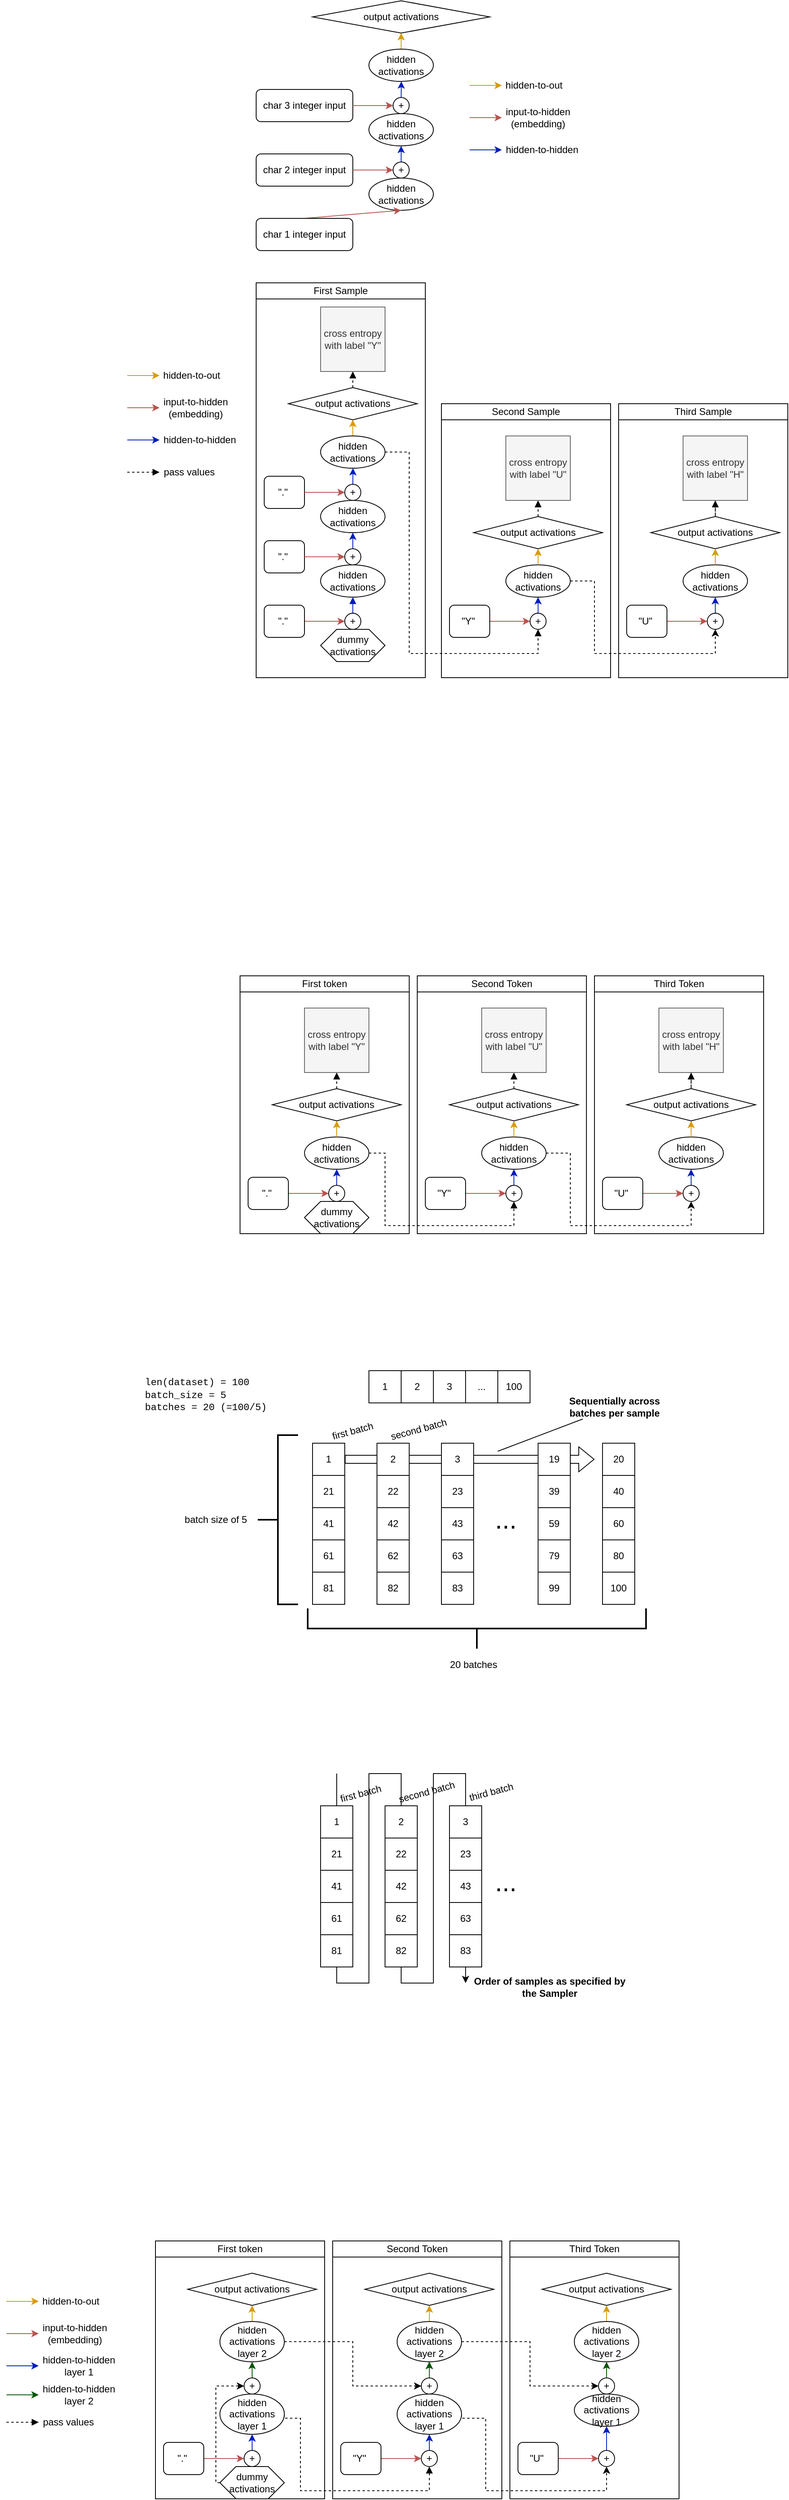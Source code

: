 <mxfile version="22.0.4" type="device">
  <diagram name="Page-1" id="3hGJmoj-orTdDMjbY5x5">
    <mxGraphModel dx="2118" dy="765" grid="1" gridSize="10" guides="1" tooltips="1" connect="1" arrows="1" fold="1" page="1" pageScale="1" pageWidth="827" pageHeight="1169" math="0" shadow="0">
      <root>
        <mxCell id="0" />
        <mxCell id="1" parent="0" />
        <mxCell id="2jY6_2lJNfAR5JcigIlx-111" value="" style="rounded=0;whiteSpace=wrap;html=1;fillColor=none;" parent="1" vertex="1">
          <mxGeometry x="390" y="640" width="210" height="340" as="geometry" />
        </mxCell>
        <mxCell id="2jY6_2lJNfAR5JcigIlx-311" value="" style="endArrow=classic;html=1;rounded=0;" parent="1" edge="1">
          <mxGeometry width="50" height="50" relative="1" as="geometry">
            <mxPoint x="260" y="2340" as="sourcePoint" />
            <mxPoint x="420" y="2600" as="targetPoint" />
            <Array as="points">
              <mxPoint x="260" y="2600" />
              <mxPoint x="300" y="2600" />
              <mxPoint x="300" y="2340" />
              <mxPoint x="340" y="2340" />
              <mxPoint x="340" y="2600" />
              <mxPoint x="380" y="2600" />
              <mxPoint x="380" y="2340" />
              <mxPoint x="420" y="2340" />
            </Array>
          </mxGeometry>
        </mxCell>
        <mxCell id="2jY6_2lJNfAR5JcigIlx-250" value="" style="shape=flexArrow;endArrow=classic;html=1;rounded=0;" parent="1" source="2jY6_2lJNfAR5JcigIlx-205" edge="1">
          <mxGeometry width="50" height="50" relative="1" as="geometry">
            <mxPoint x="390" y="2060" as="sourcePoint" />
            <mxPoint x="580" y="1950" as="targetPoint" />
          </mxGeometry>
        </mxCell>
        <mxCell id="2jY6_2lJNfAR5JcigIlx-109" value="" style="rounded=0;whiteSpace=wrap;html=1;fillColor=none;" parent="1" vertex="1">
          <mxGeometry x="160" y="490" width="210" height="490" as="geometry" />
        </mxCell>
        <mxCell id="2jY6_2lJNfAR5JcigIlx-124" value="" style="rounded=0;whiteSpace=wrap;html=1;fillColor=none;" parent="1" vertex="1">
          <mxGeometry x="580" y="1350" width="210" height="320" as="geometry" />
        </mxCell>
        <mxCell id="2jY6_2lJNfAR5JcigIlx-168" value="" style="rounded=0;whiteSpace=wrap;html=1;fillColor=none;" parent="1" vertex="1">
          <mxGeometry x="360" y="1350" width="210" height="320" as="geometry" />
        </mxCell>
        <mxCell id="2jY6_2lJNfAR5JcigIlx-178" value="" style="rounded=0;whiteSpace=wrap;html=1;fillColor=none;" parent="1" vertex="1">
          <mxGeometry x="140" y="1350" width="210" height="320" as="geometry" />
        </mxCell>
        <mxCell id="2jY6_2lJNfAR5JcigIlx-113" value="" style="rounded=0;whiteSpace=wrap;html=1;fillColor=none;" parent="1" vertex="1">
          <mxGeometry x="610" y="640" width="210" height="340" as="geometry" />
        </mxCell>
        <mxCell id="2jY6_2lJNfAR5JcigIlx-17" style="edgeStyle=orthogonalEdgeStyle;rounded=0;orthogonalLoop=1;jettySize=auto;html=1;exitX=0.5;exitY=0;exitDx=0;exitDy=0;entryX=0.5;entryY=1;entryDx=0;entryDy=0;fillColor=#0050ef;strokeColor=#001DBC;" parent="1" source="sa7XXo4Z0BAsTt5Hyaze-91" target="2jY6_2lJNfAR5JcigIlx-11" edge="1">
          <mxGeometry relative="1" as="geometry" />
        </mxCell>
        <mxCell id="2jY6_2lJNfAR5JcigIlx-2" value="hidden&lt;br style=&quot;border-color: var(--border-color);&quot;&gt;activations" style="ellipse;whiteSpace=wrap;html=1;" parent="1" vertex="1">
          <mxGeometry x="300" y="360" width="80" height="40" as="geometry" />
        </mxCell>
        <mxCell id="2jY6_2lJNfAR5JcigIlx-10" style="rounded=0;orthogonalLoop=1;jettySize=auto;html=1;exitX=0.5;exitY=0;exitDx=0;exitDy=0;entryX=0.5;entryY=1;entryDx=0;entryDy=0;fillColor=#f8cecc;strokeColor=#b85450;" parent="1" source="2jY6_2lJNfAR5JcigIlx-7" target="2jY6_2lJNfAR5JcigIlx-2" edge="1">
          <mxGeometry relative="1" as="geometry" />
        </mxCell>
        <mxCell id="2jY6_2lJNfAR5JcigIlx-7" value="char 1 integer input" style="rounded=1;whiteSpace=wrap;html=1;" parent="1" vertex="1">
          <mxGeometry x="160" y="410" width="120" height="40" as="geometry" />
        </mxCell>
        <mxCell id="2jY6_2lJNfAR5JcigIlx-8" value="char 2 integer input" style="rounded=1;whiteSpace=wrap;html=1;" parent="1" vertex="1">
          <mxGeometry x="160" y="330" width="120" height="40" as="geometry" />
        </mxCell>
        <mxCell id="2jY6_2lJNfAR5JcigIlx-9" value="char 3 integer input" style="rounded=1;whiteSpace=wrap;html=1;" parent="1" vertex="1">
          <mxGeometry x="160" y="250" width="120" height="40" as="geometry" />
        </mxCell>
        <mxCell id="2jY6_2lJNfAR5JcigIlx-18" style="edgeStyle=orthogonalEdgeStyle;rounded=0;orthogonalLoop=1;jettySize=auto;html=1;exitX=0.5;exitY=0;exitDx=0;exitDy=0;fillColor=#0050ef;strokeColor=#001DBC;" parent="1" source="2jY6_2lJNfAR5JcigIlx-11" edge="1">
          <mxGeometry relative="1" as="geometry">
            <mxPoint x="340.207" y="240" as="targetPoint" />
          </mxGeometry>
        </mxCell>
        <mxCell id="2jY6_2lJNfAR5JcigIlx-11" value="hidden&lt;br style=&quot;border-color: var(--border-color);&quot;&gt;activations" style="ellipse;whiteSpace=wrap;html=1;" parent="1" vertex="1">
          <mxGeometry x="300" y="280" width="80" height="40" as="geometry" />
        </mxCell>
        <mxCell id="2jY6_2lJNfAR5JcigIlx-19" style="edgeStyle=orthogonalEdgeStyle;rounded=0;orthogonalLoop=1;jettySize=auto;html=1;exitX=0.5;exitY=0;exitDx=0;exitDy=0;entryX=0.5;entryY=1;entryDx=0;entryDy=0;fillColor=#ffe6cc;strokeColor=#d79b00;" parent="1" source="2jY6_2lJNfAR5JcigIlx-13" target="2jY6_2lJNfAR5JcigIlx-15" edge="1">
          <mxGeometry relative="1" as="geometry" />
        </mxCell>
        <mxCell id="2jY6_2lJNfAR5JcigIlx-13" value="hidden&lt;br&gt;activations" style="ellipse;whiteSpace=wrap;html=1;" parent="1" vertex="1">
          <mxGeometry x="300" y="200" width="80" height="40" as="geometry" />
        </mxCell>
        <mxCell id="2jY6_2lJNfAR5JcigIlx-15" value="output activations" style="rhombus;whiteSpace=wrap;html=1;" parent="1" vertex="1">
          <mxGeometry x="230" y="140" width="220" height="40" as="geometry" />
        </mxCell>
        <mxCell id="2jY6_2lJNfAR5JcigIlx-20" value="" style="endArrow=classic;html=1;rounded=0;fillColor=#ffe6cc;strokeColor=#d79b00;" parent="1" edge="1">
          <mxGeometry width="50" height="50" relative="1" as="geometry">
            <mxPoint y="605" as="sourcePoint" />
            <mxPoint x="40" y="605" as="targetPoint" />
          </mxGeometry>
        </mxCell>
        <mxCell id="2jY6_2lJNfAR5JcigIlx-21" value="hidden-to-out" style="text;html=1;strokeColor=none;fillColor=none;align=center;verticalAlign=middle;whiteSpace=wrap;rounded=0;" parent="1" vertex="1">
          <mxGeometry x="40" y="590" width="80" height="30" as="geometry" />
        </mxCell>
        <mxCell id="2jY6_2lJNfAR5JcigIlx-22" value="input-to-hidden (embedding)" style="text;html=1;strokeColor=none;fillColor=none;align=center;verticalAlign=middle;whiteSpace=wrap;rounded=0;" parent="1" vertex="1">
          <mxGeometry x="40" y="630" width="90" height="30" as="geometry" />
        </mxCell>
        <mxCell id="2jY6_2lJNfAR5JcigIlx-23" value="" style="endArrow=classic;html=1;rounded=0;fillColor=#f8cecc;strokeColor=#b85450;" parent="1" edge="1">
          <mxGeometry width="50" height="50" relative="1" as="geometry">
            <mxPoint y="645" as="sourcePoint" />
            <mxPoint x="40" y="645" as="targetPoint" />
          </mxGeometry>
        </mxCell>
        <mxCell id="2jY6_2lJNfAR5JcigIlx-24" value="hidden-to-hidden" style="text;html=1;strokeColor=none;fillColor=none;align=center;verticalAlign=middle;whiteSpace=wrap;rounded=0;" parent="1" vertex="1">
          <mxGeometry x="40" y="670" width="100" height="30" as="geometry" />
        </mxCell>
        <mxCell id="2jY6_2lJNfAR5JcigIlx-25" value="" style="endArrow=classic;html=1;rounded=0;fillColor=#0050ef;strokeColor=#001DBC;" parent="1" edge="1">
          <mxGeometry width="50" height="50" relative="1" as="geometry">
            <mxPoint y="685" as="sourcePoint" />
            <mxPoint x="40" y="685" as="targetPoint" />
          </mxGeometry>
        </mxCell>
        <mxCell id="2jY6_2lJNfAR5JcigIlx-12" style="rounded=0;orthogonalLoop=1;jettySize=auto;html=1;exitX=1;exitY=0.5;exitDx=0;exitDy=0;fillColor=#f8cecc;strokeColor=#b85450;entryX=0;entryY=0.5;entryDx=0;entryDy=0;" parent="1" source="2jY6_2lJNfAR5JcigIlx-8" target="sa7XXo4Z0BAsTt5Hyaze-91" edge="1">
          <mxGeometry relative="1" as="geometry">
            <mxPoint x="340" y="350" as="targetPoint" />
          </mxGeometry>
        </mxCell>
        <mxCell id="2jY6_2lJNfAR5JcigIlx-14" style="rounded=0;orthogonalLoop=1;jettySize=auto;html=1;exitX=1;exitY=0.5;exitDx=0;exitDy=0;fillColor=#f8cecc;strokeColor=#b85450;entryX=0;entryY=0.5;entryDx=0;entryDy=0;" parent="1" source="2jY6_2lJNfAR5JcigIlx-9" target="sa7XXo4Z0BAsTt5Hyaze-93" edge="1">
          <mxGeometry relative="1" as="geometry">
            <mxPoint x="340" y="270" as="targetPoint" />
          </mxGeometry>
        </mxCell>
        <mxCell id="2jY6_2lJNfAR5JcigIlx-44" style="edgeStyle=orthogonalEdgeStyle;rounded=0;orthogonalLoop=1;jettySize=auto;html=1;exitX=0.5;exitY=0;exitDx=0;exitDy=0;entryX=0.5;entryY=1;entryDx=0;entryDy=0;fillColor=#0050ef;strokeColor=#001DBC;" parent="1" source="2jY6_2lJNfAR5JcigIlx-45" target="2jY6_2lJNfAR5JcigIlx-51" edge="1">
          <mxGeometry relative="1" as="geometry" />
        </mxCell>
        <mxCell id="2jY6_2lJNfAR5JcigIlx-45" value="hidden&lt;br style=&quot;border-color: var(--border-color);&quot;&gt;activations" style="ellipse;whiteSpace=wrap;html=1;" parent="1" vertex="1">
          <mxGeometry x="240" y="840" width="80" height="40" as="geometry" />
        </mxCell>
        <mxCell id="2jY6_2lJNfAR5JcigIlx-46" style="rounded=0;orthogonalLoop=1;jettySize=auto;html=1;exitX=1;exitY=0.5;exitDx=0;exitDy=0;entryX=0;entryY=0.5;entryDx=0;entryDy=0;fillColor=#f8cecc;strokeColor=#b85450;" parent="1" source="2jY6_2lJNfAR5JcigIlx-47" target="sa7XXo4Z0BAsTt5Hyaze-101" edge="1">
          <mxGeometry relative="1" as="geometry" />
        </mxCell>
        <mxCell id="2jY6_2lJNfAR5JcigIlx-47" value="&quot;.&quot;&amp;nbsp;" style="rounded=1;whiteSpace=wrap;html=1;" parent="1" vertex="1">
          <mxGeometry x="170" y="890" width="50" height="40" as="geometry" />
        </mxCell>
        <mxCell id="2jY6_2lJNfAR5JcigIlx-48" value="&quot;.&quot;&amp;nbsp;" style="rounded=1;whiteSpace=wrap;html=1;" parent="1" vertex="1">
          <mxGeometry x="170" y="810" width="50" height="40" as="geometry" />
        </mxCell>
        <mxCell id="2jY6_2lJNfAR5JcigIlx-49" value="&quot;.&quot;&amp;nbsp;" style="rounded=1;whiteSpace=wrap;html=1;" parent="1" vertex="1">
          <mxGeometry x="170" y="730" width="50" height="40" as="geometry" />
        </mxCell>
        <mxCell id="2jY6_2lJNfAR5JcigIlx-50" style="edgeStyle=orthogonalEdgeStyle;rounded=0;orthogonalLoop=1;jettySize=auto;html=1;exitX=0.5;exitY=0;exitDx=0;exitDy=0;fillColor=#0050ef;strokeColor=#001DBC;" parent="1" source="sa7XXo4Z0BAsTt5Hyaze-98" edge="1">
          <mxGeometry relative="1" as="geometry">
            <mxPoint x="280.207" y="720" as="targetPoint" />
          </mxGeometry>
        </mxCell>
        <mxCell id="2jY6_2lJNfAR5JcigIlx-51" value="hidden&lt;br style=&quot;border-color: var(--border-color);&quot;&gt;activations" style="ellipse;whiteSpace=wrap;html=1;" parent="1" vertex="1">
          <mxGeometry x="240" y="760" width="80" height="40" as="geometry" />
        </mxCell>
        <mxCell id="2jY6_2lJNfAR5JcigIlx-52" style="edgeStyle=orthogonalEdgeStyle;rounded=0;orthogonalLoop=1;jettySize=auto;html=1;exitX=0.5;exitY=0;exitDx=0;exitDy=0;entryX=0.5;entryY=1;entryDx=0;entryDy=0;fillColor=#ffe6cc;strokeColor=#d79b00;" parent="1" source="2jY6_2lJNfAR5JcigIlx-53" target="2jY6_2lJNfAR5JcigIlx-54" edge="1">
          <mxGeometry relative="1" as="geometry" />
        </mxCell>
        <mxCell id="2jY6_2lJNfAR5JcigIlx-53" value="hidden&lt;br&gt;activations" style="ellipse;whiteSpace=wrap;html=1;" parent="1" vertex="1">
          <mxGeometry x="240" y="680" width="80" height="40" as="geometry" />
        </mxCell>
        <mxCell id="2jY6_2lJNfAR5JcigIlx-103" style="edgeStyle=orthogonalEdgeStyle;rounded=0;orthogonalLoop=1;jettySize=auto;html=1;exitX=0.5;exitY=0;exitDx=0;exitDy=0;entryX=0.5;entryY=1;entryDx=0;entryDy=0;dashed=1;endArrow=block;endFill=1;" parent="1" source="2jY6_2lJNfAR5JcigIlx-54" target="2jY6_2lJNfAR5JcigIlx-102" edge="1">
          <mxGeometry relative="1" as="geometry" />
        </mxCell>
        <mxCell id="2jY6_2lJNfAR5JcigIlx-54" value="output activations" style="rhombus;whiteSpace=wrap;html=1;" parent="1" vertex="1">
          <mxGeometry x="200" y="620" width="160" height="40" as="geometry" />
        </mxCell>
        <mxCell id="2jY6_2lJNfAR5JcigIlx-55" style="rounded=0;orthogonalLoop=1;jettySize=auto;html=1;exitX=1;exitY=0.5;exitDx=0;exitDy=0;entryX=0;entryY=0.5;entryDx=0;entryDy=0;fillColor=#f8cecc;strokeColor=#b85450;" parent="1" source="2jY6_2lJNfAR5JcigIlx-48" target="sa7XXo4Z0BAsTt5Hyaze-100" edge="1">
          <mxGeometry relative="1" as="geometry" />
        </mxCell>
        <mxCell id="2jY6_2lJNfAR5JcigIlx-56" style="rounded=0;orthogonalLoop=1;jettySize=auto;html=1;exitX=1;exitY=0.5;exitDx=0;exitDy=0;entryX=0;entryY=0.5;entryDx=0;entryDy=0;fillColor=#f8cecc;strokeColor=#b85450;" parent="1" source="2jY6_2lJNfAR5JcigIlx-49" target="sa7XXo4Z0BAsTt5Hyaze-98" edge="1">
          <mxGeometry relative="1" as="geometry" />
        </mxCell>
        <mxCell id="2jY6_2lJNfAR5JcigIlx-57" style="edgeStyle=orthogonalEdgeStyle;rounded=0;orthogonalLoop=1;jettySize=auto;html=1;exitX=0.5;exitY=0;exitDx=0;exitDy=0;endArrow=block;endFill=1;fillColor=#0050ef;strokeColor=#001DBC;" parent="1" source="sa7XXo4Z0BAsTt5Hyaze-101" edge="1">
          <mxGeometry relative="1" as="geometry">
            <mxPoint x="280" y="880" as="targetPoint" />
          </mxGeometry>
        </mxCell>
        <mxCell id="2jY6_2lJNfAR5JcigIlx-58" value="dummy activations" style="shape=hexagon;perimeter=hexagonPerimeter2;whiteSpace=wrap;html=1;fixedSize=1;" parent="1" vertex="1">
          <mxGeometry x="240" y="920" width="80" height="40" as="geometry" />
        </mxCell>
        <mxCell id="2jY6_2lJNfAR5JcigIlx-59" value="" style="endArrow=block;html=1;rounded=0;dashed=1;endFill=1;" parent="1" edge="1">
          <mxGeometry width="50" height="50" relative="1" as="geometry">
            <mxPoint y="725" as="sourcePoint" />
            <mxPoint x="40" y="725" as="targetPoint" />
          </mxGeometry>
        </mxCell>
        <mxCell id="2jY6_2lJNfAR5JcigIlx-61" value="pass values" style="text;html=1;strokeColor=none;fillColor=none;align=center;verticalAlign=middle;whiteSpace=wrap;rounded=0;" parent="1" vertex="1">
          <mxGeometry x="42" y="710" width="70" height="30" as="geometry" />
        </mxCell>
        <mxCell id="2jY6_2lJNfAR5JcigIlx-98" style="edgeStyle=orthogonalEdgeStyle;rounded=0;orthogonalLoop=1;jettySize=auto;html=1;exitX=1;exitY=0.5;exitDx=0;exitDy=0;entryX=0.5;entryY=1;entryDx=0;entryDy=0;dashed=1;" parent="1" source="2jY6_2lJNfAR5JcigIlx-79" target="sa7XXo4Z0BAsTt5Hyaze-106" edge="1">
          <mxGeometry relative="1" as="geometry">
            <Array as="points">
              <mxPoint x="580" y="860" />
              <mxPoint x="580" y="950" />
              <mxPoint x="730" y="950" />
            </Array>
          </mxGeometry>
        </mxCell>
        <mxCell id="2jY6_2lJNfAR5JcigIlx-79" value="hidden&lt;br style=&quot;border-color: var(--border-color);&quot;&gt;activations" style="ellipse;whiteSpace=wrap;html=1;" parent="1" vertex="1">
          <mxGeometry x="470" y="840" width="80" height="40" as="geometry" />
        </mxCell>
        <mxCell id="2jY6_2lJNfAR5JcigIlx-80" style="rounded=0;orthogonalLoop=1;jettySize=auto;html=1;exitX=1;exitY=0.5;exitDx=0;exitDy=0;entryX=0;entryY=0.5;entryDx=0;entryDy=0;fillColor=#f8cecc;strokeColor=#b85450;" parent="1" source="2jY6_2lJNfAR5JcigIlx-81" target="sa7XXo4Z0BAsTt5Hyaze-103" edge="1">
          <mxGeometry relative="1" as="geometry" />
        </mxCell>
        <mxCell id="2jY6_2lJNfAR5JcigIlx-81" value="&quot;Y&quot;&amp;nbsp;" style="rounded=1;whiteSpace=wrap;html=1;" parent="1" vertex="1">
          <mxGeometry x="400" y="890" width="50" height="40" as="geometry" />
        </mxCell>
        <mxCell id="2jY6_2lJNfAR5JcigIlx-86" style="edgeStyle=orthogonalEdgeStyle;rounded=0;orthogonalLoop=1;jettySize=auto;html=1;exitX=0.5;exitY=0;exitDx=0;exitDy=0;entryX=0.5;entryY=1;entryDx=0;entryDy=0;fillColor=#ffe6cc;strokeColor=#d79b00;" parent="1" target="2jY6_2lJNfAR5JcigIlx-88" edge="1">
          <mxGeometry relative="1" as="geometry">
            <mxPoint x="510" y="840" as="sourcePoint" />
          </mxGeometry>
        </mxCell>
        <mxCell id="2jY6_2lJNfAR5JcigIlx-107" style="edgeStyle=orthogonalEdgeStyle;rounded=0;orthogonalLoop=1;jettySize=auto;html=1;exitX=0.5;exitY=0;exitDx=0;exitDy=0;entryX=0.5;entryY=1;entryDx=0;entryDy=0;dashed=1;endArrow=block;endFill=1;" parent="1" source="2jY6_2lJNfAR5JcigIlx-88" target="2jY6_2lJNfAR5JcigIlx-105" edge="1">
          <mxGeometry relative="1" as="geometry" />
        </mxCell>
        <mxCell id="2jY6_2lJNfAR5JcigIlx-88" value="output activations" style="rhombus;whiteSpace=wrap;html=1;" parent="1" vertex="1">
          <mxGeometry x="430" y="780" width="160" height="40" as="geometry" />
        </mxCell>
        <mxCell id="2jY6_2lJNfAR5JcigIlx-91" style="edgeStyle=orthogonalEdgeStyle;rounded=0;orthogonalLoop=1;jettySize=auto;html=1;exitX=1;exitY=0.5;exitDx=0;exitDy=0;dashed=1;endArrow=block;endFill=1;entryX=0.5;entryY=1;entryDx=0;entryDy=0;" parent="1" edge="1" target="sa7XXo4Z0BAsTt5Hyaze-103">
          <mxGeometry relative="1" as="geometry">
            <mxPoint x="510" y="880" as="targetPoint" />
            <mxPoint x="320" y="700" as="sourcePoint" />
            <Array as="points">
              <mxPoint x="350" y="700" />
              <mxPoint x="350" y="950" />
              <mxPoint x="510" y="950" />
            </Array>
          </mxGeometry>
        </mxCell>
        <mxCell id="2jY6_2lJNfAR5JcigIlx-93" value="hidden&lt;br style=&quot;border-color: var(--border-color);&quot;&gt;activations" style="ellipse;whiteSpace=wrap;html=1;" parent="1" vertex="1">
          <mxGeometry x="690" y="840" width="80" height="40" as="geometry" />
        </mxCell>
        <mxCell id="2jY6_2lJNfAR5JcigIlx-94" style="rounded=0;orthogonalLoop=1;jettySize=auto;html=1;exitX=1;exitY=0.5;exitDx=0;exitDy=0;entryX=0;entryY=0.5;entryDx=0;entryDy=0;fillColor=#f8cecc;strokeColor=#b85450;" parent="1" source="2jY6_2lJNfAR5JcigIlx-95" target="sa7XXo4Z0BAsTt5Hyaze-106" edge="1">
          <mxGeometry relative="1" as="geometry" />
        </mxCell>
        <mxCell id="2jY6_2lJNfAR5JcigIlx-95" value="&quot;U&quot;&amp;nbsp;" style="rounded=1;whiteSpace=wrap;html=1;" parent="1" vertex="1">
          <mxGeometry x="620" y="890" width="50" height="40" as="geometry" />
        </mxCell>
        <mxCell id="2jY6_2lJNfAR5JcigIlx-96" style="edgeStyle=orthogonalEdgeStyle;rounded=0;orthogonalLoop=1;jettySize=auto;html=1;exitX=0.5;exitY=0;exitDx=0;exitDy=0;entryX=0.5;entryY=1;entryDx=0;entryDy=0;fillColor=#ffe6cc;strokeColor=#d79b00;" parent="1" target="2jY6_2lJNfAR5JcigIlx-97" edge="1">
          <mxGeometry relative="1" as="geometry">
            <mxPoint x="730" y="840" as="sourcePoint" />
          </mxGeometry>
        </mxCell>
        <mxCell id="2jY6_2lJNfAR5JcigIlx-108" style="edgeStyle=orthogonalEdgeStyle;rounded=0;orthogonalLoop=1;jettySize=auto;html=1;entryX=0.5;entryY=1;entryDx=0;entryDy=0;dashed=1;endArrow=block;endFill=1;" parent="1" source="2jY6_2lJNfAR5JcigIlx-97" target="2jY6_2lJNfAR5JcigIlx-106" edge="1">
          <mxGeometry relative="1" as="geometry" />
        </mxCell>
        <mxCell id="2jY6_2lJNfAR5JcigIlx-97" value="output activations" style="rhombus;whiteSpace=wrap;html=1;" parent="1" vertex="1">
          <mxGeometry x="650" y="780" width="160" height="40" as="geometry" />
        </mxCell>
        <mxCell id="2jY6_2lJNfAR5JcigIlx-102" value="cross entropy with label &quot;Y&quot;" style="whiteSpace=wrap;html=1;aspect=fixed;fillColor=#f5f5f5;fontColor=#333333;strokeColor=#666666;" parent="1" vertex="1">
          <mxGeometry x="240" y="520" width="80" height="80" as="geometry" />
        </mxCell>
        <mxCell id="2jY6_2lJNfAR5JcigIlx-105" value="cross entropy with label &quot;U&quot;" style="whiteSpace=wrap;html=1;aspect=fixed;fillColor=#f5f5f5;fontColor=#333333;strokeColor=#666666;" parent="1" vertex="1">
          <mxGeometry x="470" y="680" width="80" height="80" as="geometry" />
        </mxCell>
        <mxCell id="2jY6_2lJNfAR5JcigIlx-106" value="cross entropy with label &quot;H&quot;" style="whiteSpace=wrap;html=1;aspect=fixed;fillColor=#f5f5f5;fontColor=#333333;strokeColor=#666666;" parent="1" vertex="1">
          <mxGeometry x="690" y="680" width="80" height="80" as="geometry" />
        </mxCell>
        <mxCell id="2jY6_2lJNfAR5JcigIlx-110" value="First Sample" style="text;html=1;align=center;verticalAlign=middle;whiteSpace=wrap;rounded=0;strokeColor=default;" parent="1" vertex="1">
          <mxGeometry x="160" y="490" width="210" height="20" as="geometry" />
        </mxCell>
        <mxCell id="2jY6_2lJNfAR5JcigIlx-112" value="Second Sample" style="text;html=1;align=center;verticalAlign=middle;whiteSpace=wrap;rounded=0;strokeColor=default;" parent="1" vertex="1">
          <mxGeometry x="390" y="640" width="210" height="20" as="geometry" />
        </mxCell>
        <mxCell id="2jY6_2lJNfAR5JcigIlx-114" value="Third Sample" style="text;html=1;align=center;verticalAlign=middle;whiteSpace=wrap;rounded=0;strokeColor=default;" parent="1" vertex="1">
          <mxGeometry x="610" y="640" width="210" height="20" as="geometry" />
        </mxCell>
        <mxCell id="2jY6_2lJNfAR5JcigIlx-149" style="edgeStyle=orthogonalEdgeStyle;rounded=0;orthogonalLoop=1;jettySize=auto;html=1;exitX=1;exitY=0.5;exitDx=0;exitDy=0;entryX=0.5;entryY=1;entryDx=0;entryDy=0;dashed=1;" parent="1" source="2jY6_2lJNfAR5JcigIlx-150" target="sa7XXo4Z0BAsTt5Hyaze-114" edge="1">
          <mxGeometry relative="1" as="geometry">
            <Array as="points">
              <mxPoint x="550" y="1570" />
              <mxPoint x="550" y="1660" />
              <mxPoint x="700" y="1660" />
            </Array>
          </mxGeometry>
        </mxCell>
        <mxCell id="2jY6_2lJNfAR5JcigIlx-150" value="hidden&lt;br style=&quot;border-color: var(--border-color);&quot;&gt;activations" style="ellipse;whiteSpace=wrap;html=1;" parent="1" vertex="1">
          <mxGeometry x="440" y="1550" width="80" height="40" as="geometry" />
        </mxCell>
        <mxCell id="2jY6_2lJNfAR5JcigIlx-151" style="rounded=0;orthogonalLoop=1;jettySize=auto;html=1;exitX=1;exitY=0.5;exitDx=0;exitDy=0;entryX=0;entryY=0.5;entryDx=0;entryDy=0;fillColor=#f8cecc;strokeColor=#b85450;" parent="1" source="2jY6_2lJNfAR5JcigIlx-152" target="sa7XXo4Z0BAsTt5Hyaze-112" edge="1">
          <mxGeometry relative="1" as="geometry" />
        </mxCell>
        <mxCell id="2jY6_2lJNfAR5JcigIlx-152" value="&quot;Y&quot;&amp;nbsp;" style="rounded=1;whiteSpace=wrap;html=1;" parent="1" vertex="1">
          <mxGeometry x="370" y="1600" width="50" height="40" as="geometry" />
        </mxCell>
        <mxCell id="2jY6_2lJNfAR5JcigIlx-153" style="edgeStyle=orthogonalEdgeStyle;rounded=0;orthogonalLoop=1;jettySize=auto;html=1;exitX=0.5;exitY=0;exitDx=0;exitDy=0;entryX=0.5;entryY=1;entryDx=0;entryDy=0;fillColor=#ffe6cc;strokeColor=#d79b00;" parent="1" target="2jY6_2lJNfAR5JcigIlx-155" edge="1">
          <mxGeometry relative="1" as="geometry">
            <mxPoint x="480" y="1550" as="sourcePoint" />
          </mxGeometry>
        </mxCell>
        <mxCell id="2jY6_2lJNfAR5JcigIlx-154" style="edgeStyle=orthogonalEdgeStyle;rounded=0;orthogonalLoop=1;jettySize=auto;html=1;exitX=0.5;exitY=0;exitDx=0;exitDy=0;entryX=0.5;entryY=1;entryDx=0;entryDy=0;dashed=1;endArrow=block;endFill=1;" parent="1" source="2jY6_2lJNfAR5JcigIlx-155" target="2jY6_2lJNfAR5JcigIlx-164" edge="1">
          <mxGeometry relative="1" as="geometry" />
        </mxCell>
        <mxCell id="2jY6_2lJNfAR5JcigIlx-155" value="output activations" style="rhombus;whiteSpace=wrap;html=1;" parent="1" vertex="1">
          <mxGeometry x="400" y="1490" width="160" height="40" as="geometry" />
        </mxCell>
        <mxCell id="2jY6_2lJNfAR5JcigIlx-157" value="hidden&lt;br style=&quot;border-color: var(--border-color);&quot;&gt;activations" style="ellipse;whiteSpace=wrap;html=1;" parent="1" vertex="1">
          <mxGeometry x="660" y="1550" width="80" height="40" as="geometry" />
        </mxCell>
        <mxCell id="2jY6_2lJNfAR5JcigIlx-158" style="rounded=0;orthogonalLoop=1;jettySize=auto;html=1;exitX=1;exitY=0.5;exitDx=0;exitDy=0;entryX=0;entryY=0.5;entryDx=0;entryDy=0;fillColor=#f8cecc;strokeColor=#b85450;" parent="1" source="2jY6_2lJNfAR5JcigIlx-159" target="sa7XXo4Z0BAsTt5Hyaze-114" edge="1">
          <mxGeometry relative="1" as="geometry" />
        </mxCell>
        <mxCell id="2jY6_2lJNfAR5JcigIlx-159" value="&quot;U&quot;&amp;nbsp;" style="rounded=1;whiteSpace=wrap;html=1;" parent="1" vertex="1">
          <mxGeometry x="590" y="1600" width="50" height="40" as="geometry" />
        </mxCell>
        <mxCell id="2jY6_2lJNfAR5JcigIlx-160" style="edgeStyle=orthogonalEdgeStyle;rounded=0;orthogonalLoop=1;jettySize=auto;html=1;exitX=0.5;exitY=0;exitDx=0;exitDy=0;entryX=0.5;entryY=1;entryDx=0;entryDy=0;fillColor=#ffe6cc;strokeColor=#d79b00;" parent="1" target="2jY6_2lJNfAR5JcigIlx-162" edge="1">
          <mxGeometry relative="1" as="geometry">
            <mxPoint x="700" y="1550" as="sourcePoint" />
          </mxGeometry>
        </mxCell>
        <mxCell id="2jY6_2lJNfAR5JcigIlx-161" style="edgeStyle=orthogonalEdgeStyle;rounded=0;orthogonalLoop=1;jettySize=auto;html=1;entryX=0.5;entryY=1;entryDx=0;entryDy=0;dashed=1;endArrow=block;endFill=1;" parent="1" source="2jY6_2lJNfAR5JcigIlx-162" target="2jY6_2lJNfAR5JcigIlx-165" edge="1">
          <mxGeometry relative="1" as="geometry" />
        </mxCell>
        <mxCell id="2jY6_2lJNfAR5JcigIlx-162" value="output activations" style="rhombus;whiteSpace=wrap;html=1;" parent="1" vertex="1">
          <mxGeometry x="620" y="1490" width="160" height="40" as="geometry" />
        </mxCell>
        <mxCell id="2jY6_2lJNfAR5JcigIlx-164" value="cross entropy with label &quot;U&quot;" style="whiteSpace=wrap;html=1;aspect=fixed;fillColor=#f5f5f5;fontColor=#333333;strokeColor=#666666;" parent="1" vertex="1">
          <mxGeometry x="440" y="1390" width="80" height="80" as="geometry" />
        </mxCell>
        <mxCell id="2jY6_2lJNfAR5JcigIlx-165" value="cross entropy with label &quot;H&quot;" style="whiteSpace=wrap;html=1;aspect=fixed;fillColor=#f5f5f5;fontColor=#333333;strokeColor=#666666;" parent="1" vertex="1">
          <mxGeometry x="660" y="1390" width="80" height="80" as="geometry" />
        </mxCell>
        <mxCell id="2jY6_2lJNfAR5JcigIlx-169" value="Second Token" style="text;html=1;align=center;verticalAlign=middle;whiteSpace=wrap;rounded=0;strokeColor=default;" parent="1" vertex="1">
          <mxGeometry x="360" y="1350" width="210" height="20" as="geometry" />
        </mxCell>
        <mxCell id="2jY6_2lJNfAR5JcigIlx-170" value="Third Token" style="text;html=1;align=center;verticalAlign=middle;whiteSpace=wrap;rounded=0;strokeColor=default;" parent="1" vertex="1">
          <mxGeometry x="580" y="1350" width="210" height="20" as="geometry" />
        </mxCell>
        <mxCell id="2jY6_2lJNfAR5JcigIlx-184" style="edgeStyle=orthogonalEdgeStyle;rounded=0;orthogonalLoop=1;jettySize=auto;html=1;exitX=1;exitY=0.5;exitDx=0;exitDy=0;entryX=0.5;entryY=1;entryDx=0;entryDy=0;dashed=1;endArrow=block;endFill=1;" parent="1" source="2jY6_2lJNfAR5JcigIlx-171" target="sa7XXo4Z0BAsTt5Hyaze-112" edge="1">
          <mxGeometry relative="1" as="geometry">
            <Array as="points">
              <mxPoint x="320" y="1570" />
              <mxPoint x="320" y="1660" />
              <mxPoint x="480" y="1660" />
            </Array>
          </mxGeometry>
        </mxCell>
        <mxCell id="2jY6_2lJNfAR5JcigIlx-171" value="hidden&lt;br style=&quot;border-color: var(--border-color);&quot;&gt;activations" style="ellipse;whiteSpace=wrap;html=1;" parent="1" vertex="1">
          <mxGeometry x="220" y="1550" width="80" height="40" as="geometry" />
        </mxCell>
        <mxCell id="2jY6_2lJNfAR5JcigIlx-172" style="rounded=0;orthogonalLoop=1;jettySize=auto;html=1;exitX=1;exitY=0.5;exitDx=0;exitDy=0;entryX=0;entryY=0.5;entryDx=0;entryDy=0;fillColor=#f8cecc;strokeColor=#b85450;" parent="1" source="2jY6_2lJNfAR5JcigIlx-173" target="sa7XXo4Z0BAsTt5Hyaze-108" edge="1">
          <mxGeometry relative="1" as="geometry" />
        </mxCell>
        <mxCell id="2jY6_2lJNfAR5JcigIlx-173" value="&quot;.&quot;&amp;nbsp;" style="rounded=1;whiteSpace=wrap;html=1;" parent="1" vertex="1">
          <mxGeometry x="150" y="1600" width="50" height="40" as="geometry" />
        </mxCell>
        <mxCell id="2jY6_2lJNfAR5JcigIlx-174" style="edgeStyle=orthogonalEdgeStyle;rounded=0;orthogonalLoop=1;jettySize=auto;html=1;exitX=0.5;exitY=0;exitDx=0;exitDy=0;entryX=0.5;entryY=1;entryDx=0;entryDy=0;fillColor=#ffe6cc;strokeColor=#d79b00;" parent="1" target="2jY6_2lJNfAR5JcigIlx-176" edge="1">
          <mxGeometry relative="1" as="geometry">
            <mxPoint x="260" y="1550" as="sourcePoint" />
          </mxGeometry>
        </mxCell>
        <mxCell id="2jY6_2lJNfAR5JcigIlx-175" style="edgeStyle=orthogonalEdgeStyle;rounded=0;orthogonalLoop=1;jettySize=auto;html=1;exitX=0.5;exitY=0;exitDx=0;exitDy=0;entryX=0.5;entryY=1;entryDx=0;entryDy=0;dashed=1;endArrow=block;endFill=1;" parent="1" source="2jY6_2lJNfAR5JcigIlx-176" target="2jY6_2lJNfAR5JcigIlx-177" edge="1">
          <mxGeometry relative="1" as="geometry" />
        </mxCell>
        <mxCell id="2jY6_2lJNfAR5JcigIlx-176" value="output activations" style="rhombus;whiteSpace=wrap;html=1;" parent="1" vertex="1">
          <mxGeometry x="180" y="1490" width="160" height="40" as="geometry" />
        </mxCell>
        <mxCell id="2jY6_2lJNfAR5JcigIlx-177" value="cross entropy with label &quot;Y&quot;" style="whiteSpace=wrap;html=1;aspect=fixed;fillColor=#f5f5f5;fontColor=#333333;strokeColor=#666666;" parent="1" vertex="1">
          <mxGeometry x="220" y="1390" width="80" height="80" as="geometry" />
        </mxCell>
        <mxCell id="2jY6_2lJNfAR5JcigIlx-179" value="First token" style="text;html=1;align=center;verticalAlign=middle;whiteSpace=wrap;rounded=0;strokeColor=default;" parent="1" vertex="1">
          <mxGeometry x="140" y="1350" width="210" height="20" as="geometry" />
        </mxCell>
        <mxCell id="2jY6_2lJNfAR5JcigIlx-180" value="dummy activations" style="shape=hexagon;perimeter=hexagonPerimeter2;whiteSpace=wrap;html=1;fixedSize=1;" parent="1" vertex="1">
          <mxGeometry x="220" y="1630" width="80" height="40" as="geometry" />
        </mxCell>
        <mxCell id="2jY6_2lJNfAR5JcigIlx-185" value="1" style="rounded=0;whiteSpace=wrap;html=1;" parent="1" vertex="1">
          <mxGeometry x="300" y="1840" width="40" height="40" as="geometry" />
        </mxCell>
        <mxCell id="2jY6_2lJNfAR5JcigIlx-186" value="2" style="rounded=0;whiteSpace=wrap;html=1;" parent="1" vertex="1">
          <mxGeometry x="340" y="1840" width="40" height="40" as="geometry" />
        </mxCell>
        <mxCell id="2jY6_2lJNfAR5JcigIlx-187" value="3" style="rounded=0;whiteSpace=wrap;html=1;" parent="1" vertex="1">
          <mxGeometry x="380" y="1840" width="40" height="40" as="geometry" />
        </mxCell>
        <mxCell id="2jY6_2lJNfAR5JcigIlx-188" value="..." style="rounded=0;whiteSpace=wrap;html=1;" parent="1" vertex="1">
          <mxGeometry x="420" y="1840" width="40" height="40" as="geometry" />
        </mxCell>
        <mxCell id="2jY6_2lJNfAR5JcigIlx-189" value="100" style="rounded=0;whiteSpace=wrap;html=1;" parent="1" vertex="1">
          <mxGeometry x="460" y="1840" width="40" height="40" as="geometry" />
        </mxCell>
        <mxCell id="2jY6_2lJNfAR5JcigIlx-205" value="1" style="rounded=0;whiteSpace=wrap;html=1;" parent="1" vertex="1">
          <mxGeometry x="230" y="1930" width="40" height="40" as="geometry" />
        </mxCell>
        <mxCell id="2jY6_2lJNfAR5JcigIlx-206" value="21" style="rounded=0;whiteSpace=wrap;html=1;" parent="1" vertex="1">
          <mxGeometry x="230" y="1970" width="40" height="40" as="geometry" />
        </mxCell>
        <mxCell id="2jY6_2lJNfAR5JcigIlx-207" value="41" style="rounded=0;whiteSpace=wrap;html=1;" parent="1" vertex="1">
          <mxGeometry x="230" y="2010" width="40" height="40" as="geometry" />
        </mxCell>
        <mxCell id="2jY6_2lJNfAR5JcigIlx-208" value="61" style="rounded=0;whiteSpace=wrap;html=1;" parent="1" vertex="1">
          <mxGeometry x="230" y="2050" width="40" height="40" as="geometry" />
        </mxCell>
        <mxCell id="2jY6_2lJNfAR5JcigIlx-209" value="81" style="rounded=0;whiteSpace=wrap;html=1;" parent="1" vertex="1">
          <mxGeometry x="230" y="2090" width="40" height="40" as="geometry" />
        </mxCell>
        <mxCell id="2jY6_2lJNfAR5JcigIlx-215" value="21" style="rounded=0;whiteSpace=wrap;html=1;" parent="1" vertex="1">
          <mxGeometry x="230" y="1970" width="40" height="40" as="geometry" />
        </mxCell>
        <mxCell id="2jY6_2lJNfAR5JcigIlx-220" value="2" style="rounded=0;whiteSpace=wrap;html=1;" parent="1" vertex="1">
          <mxGeometry x="310" y="1930" width="40" height="40" as="geometry" />
        </mxCell>
        <mxCell id="2jY6_2lJNfAR5JcigIlx-221" value="21" style="rounded=0;whiteSpace=wrap;html=1;" parent="1" vertex="1">
          <mxGeometry x="310" y="1970" width="40" height="40" as="geometry" />
        </mxCell>
        <mxCell id="2jY6_2lJNfAR5JcigIlx-222" value="42" style="rounded=0;whiteSpace=wrap;html=1;" parent="1" vertex="1">
          <mxGeometry x="310" y="2010" width="40" height="40" as="geometry" />
        </mxCell>
        <mxCell id="2jY6_2lJNfAR5JcigIlx-223" value="62" style="rounded=0;whiteSpace=wrap;html=1;" parent="1" vertex="1">
          <mxGeometry x="310" y="2050" width="40" height="40" as="geometry" />
        </mxCell>
        <mxCell id="2jY6_2lJNfAR5JcigIlx-224" value="82" style="rounded=0;whiteSpace=wrap;html=1;" parent="1" vertex="1">
          <mxGeometry x="310" y="2090" width="40" height="40" as="geometry" />
        </mxCell>
        <mxCell id="2jY6_2lJNfAR5JcigIlx-225" value="22" style="rounded=0;whiteSpace=wrap;html=1;" parent="1" vertex="1">
          <mxGeometry x="310" y="1970" width="40" height="40" as="geometry" />
        </mxCell>
        <mxCell id="2jY6_2lJNfAR5JcigIlx-226" value="3" style="rounded=0;whiteSpace=wrap;html=1;" parent="1" vertex="1">
          <mxGeometry x="390" y="1930" width="40" height="40" as="geometry" />
        </mxCell>
        <mxCell id="2jY6_2lJNfAR5JcigIlx-227" value="21" style="rounded=0;whiteSpace=wrap;html=1;" parent="1" vertex="1">
          <mxGeometry x="390" y="1970" width="40" height="40" as="geometry" />
        </mxCell>
        <mxCell id="2jY6_2lJNfAR5JcigIlx-228" value="43" style="rounded=0;whiteSpace=wrap;html=1;" parent="1" vertex="1">
          <mxGeometry x="390" y="2010" width="40" height="40" as="geometry" />
        </mxCell>
        <mxCell id="2jY6_2lJNfAR5JcigIlx-229" value="63" style="rounded=0;whiteSpace=wrap;html=1;" parent="1" vertex="1">
          <mxGeometry x="390" y="2050" width="40" height="40" as="geometry" />
        </mxCell>
        <mxCell id="2jY6_2lJNfAR5JcigIlx-230" value="83" style="rounded=0;whiteSpace=wrap;html=1;" parent="1" vertex="1">
          <mxGeometry x="390" y="2090" width="40" height="40" as="geometry" />
        </mxCell>
        <mxCell id="2jY6_2lJNfAR5JcigIlx-231" value="23" style="rounded=0;whiteSpace=wrap;html=1;" parent="1" vertex="1">
          <mxGeometry x="390" y="1970" width="40" height="40" as="geometry" />
        </mxCell>
        <mxCell id="2jY6_2lJNfAR5JcigIlx-232" value="19" style="rounded=0;whiteSpace=wrap;html=1;" parent="1" vertex="1">
          <mxGeometry x="510" y="1930" width="40" height="40" as="geometry" />
        </mxCell>
        <mxCell id="2jY6_2lJNfAR5JcigIlx-233" value="21" style="rounded=0;whiteSpace=wrap;html=1;" parent="1" vertex="1">
          <mxGeometry x="510" y="1970" width="40" height="40" as="geometry" />
        </mxCell>
        <mxCell id="2jY6_2lJNfAR5JcigIlx-234" value="59" style="rounded=0;whiteSpace=wrap;html=1;" parent="1" vertex="1">
          <mxGeometry x="510" y="2010" width="40" height="40" as="geometry" />
        </mxCell>
        <mxCell id="2jY6_2lJNfAR5JcigIlx-235" value="79" style="rounded=0;whiteSpace=wrap;html=1;" parent="1" vertex="1">
          <mxGeometry x="510" y="2050" width="40" height="40" as="geometry" />
        </mxCell>
        <mxCell id="2jY6_2lJNfAR5JcigIlx-236" value="99" style="rounded=0;whiteSpace=wrap;html=1;" parent="1" vertex="1">
          <mxGeometry x="510" y="2090" width="40" height="40" as="geometry" />
        </mxCell>
        <mxCell id="2jY6_2lJNfAR5JcigIlx-237" value="39" style="rounded=0;whiteSpace=wrap;html=1;" parent="1" vertex="1">
          <mxGeometry x="510" y="1970" width="40" height="40" as="geometry" />
        </mxCell>
        <mxCell id="2jY6_2lJNfAR5JcigIlx-238" value="20" style="rounded=0;whiteSpace=wrap;html=1;" parent="1" vertex="1">
          <mxGeometry x="590" y="1930" width="40" height="40" as="geometry" />
        </mxCell>
        <mxCell id="2jY6_2lJNfAR5JcigIlx-239" value="21" style="rounded=0;whiteSpace=wrap;html=1;" parent="1" vertex="1">
          <mxGeometry x="590" y="1970" width="40" height="40" as="geometry" />
        </mxCell>
        <mxCell id="2jY6_2lJNfAR5JcigIlx-240" value="60" style="rounded=0;whiteSpace=wrap;html=1;" parent="1" vertex="1">
          <mxGeometry x="590" y="2010" width="40" height="40" as="geometry" />
        </mxCell>
        <mxCell id="2jY6_2lJNfAR5JcigIlx-241" value="80" style="rounded=0;whiteSpace=wrap;html=1;" parent="1" vertex="1">
          <mxGeometry x="590" y="2050" width="40" height="40" as="geometry" />
        </mxCell>
        <mxCell id="2jY6_2lJNfAR5JcigIlx-242" value="100" style="rounded=0;whiteSpace=wrap;html=1;" parent="1" vertex="1">
          <mxGeometry x="590" y="2090" width="40" height="40" as="geometry" />
        </mxCell>
        <mxCell id="2jY6_2lJNfAR5JcigIlx-243" value="40" style="rounded=0;whiteSpace=wrap;html=1;" parent="1" vertex="1">
          <mxGeometry x="590" y="1970" width="40" height="40" as="geometry" />
        </mxCell>
        <mxCell id="2jY6_2lJNfAR5JcigIlx-244" value="&lt;font face=&quot;Courier New&quot;&gt;len(dataset) = 100&lt;br&gt;batch_size = 5&lt;br&gt;batches = 20 (=100/5)&lt;br&gt;&lt;/font&gt;" style="text;html=1;strokeColor=none;fillColor=none;align=left;verticalAlign=middle;whiteSpace=wrap;rounded=0;" parent="1" vertex="1">
          <mxGeometry x="20" y="1840" width="180" height="60" as="geometry" />
        </mxCell>
        <mxCell id="2jY6_2lJNfAR5JcigIlx-245" value="" style="strokeWidth=2;html=1;shape=mxgraph.flowchart.annotation_2;align=left;labelPosition=right;pointerEvents=1;rotation=-90;" parent="1" vertex="1">
          <mxGeometry x="409" y="1950" width="50" height="420" as="geometry" />
        </mxCell>
        <mxCell id="2jY6_2lJNfAR5JcigIlx-246" value="20 batches" style="text;html=1;strokeColor=none;fillColor=none;align=center;verticalAlign=middle;whiteSpace=wrap;rounded=0;" parent="1" vertex="1">
          <mxGeometry x="380" y="2190" width="100" height="30" as="geometry" />
        </mxCell>
        <mxCell id="2jY6_2lJNfAR5JcigIlx-247" value="" style="strokeWidth=2;html=1;shape=mxgraph.flowchart.annotation_2;align=left;labelPosition=right;pointerEvents=1;rotation=0;" parent="1" vertex="1">
          <mxGeometry x="162" y="1920" width="50" height="210" as="geometry" />
        </mxCell>
        <mxCell id="2jY6_2lJNfAR5JcigIlx-248" value="batch size of 5" style="text;html=1;strokeColor=none;fillColor=none;align=center;verticalAlign=middle;whiteSpace=wrap;rounded=0;" parent="1" vertex="1">
          <mxGeometry x="60" y="2010" width="100" height="30" as="geometry" />
        </mxCell>
        <mxCell id="2jY6_2lJNfAR5JcigIlx-249" value="&lt;font style=&quot;font-size: 32px;&quot;&gt;...&lt;/font&gt;" style="text;html=1;strokeColor=none;fillColor=none;align=center;verticalAlign=middle;whiteSpace=wrap;rounded=0;" parent="1" vertex="1">
          <mxGeometry x="440" y="2010" width="60" height="30" as="geometry" />
        </mxCell>
        <mxCell id="2jY6_2lJNfAR5JcigIlx-252" style="rounded=0;orthogonalLoop=1;jettySize=auto;html=1;endArrow=none;endFill=0;" parent="1" source="2jY6_2lJNfAR5JcigIlx-251" edge="1">
          <mxGeometry relative="1" as="geometry">
            <mxPoint x="460" y="1940" as="targetPoint" />
          </mxGeometry>
        </mxCell>
        <mxCell id="2jY6_2lJNfAR5JcigIlx-251" value="&lt;b&gt;Sequentially across batches per sample&lt;/b&gt;" style="text;html=1;strokeColor=none;fillColor=none;align=center;verticalAlign=middle;whiteSpace=wrap;rounded=0;" parent="1" vertex="1">
          <mxGeometry x="540" y="1870" width="130" height="30" as="geometry" />
        </mxCell>
        <mxCell id="2jY6_2lJNfAR5JcigIlx-253" value="first batch" style="text;html=1;strokeColor=none;fillColor=none;align=center;verticalAlign=middle;whiteSpace=wrap;rounded=0;rotation=-15;" parent="1" vertex="1">
          <mxGeometry x="230" y="1900" width="100" height="30" as="geometry" />
        </mxCell>
        <mxCell id="2jY6_2lJNfAR5JcigIlx-255" value="second batch" style="text;html=1;strokeColor=none;fillColor=none;align=center;verticalAlign=middle;whiteSpace=wrap;rounded=0;rotation=-15;" parent="1" vertex="1">
          <mxGeometry x="312" y="1898" width="100" height="30" as="geometry" />
        </mxCell>
        <mxCell id="2jY6_2lJNfAR5JcigIlx-259" value="" style="endArrow=classic;html=1;rounded=0;fillColor=#ffe6cc;strokeColor=#d79b00;" parent="1" edge="1">
          <mxGeometry width="50" height="50" relative="1" as="geometry">
            <mxPoint x="425" y="245" as="sourcePoint" />
            <mxPoint x="465" y="245" as="targetPoint" />
          </mxGeometry>
        </mxCell>
        <mxCell id="2jY6_2lJNfAR5JcigIlx-260" value="hidden-to-out" style="text;html=1;strokeColor=none;fillColor=none;align=center;verticalAlign=middle;whiteSpace=wrap;rounded=0;" parent="1" vertex="1">
          <mxGeometry x="465" y="230" width="80" height="30" as="geometry" />
        </mxCell>
        <mxCell id="2jY6_2lJNfAR5JcigIlx-261" value="input-to-hidden (embedding)" style="text;html=1;strokeColor=none;fillColor=none;align=center;verticalAlign=middle;whiteSpace=wrap;rounded=0;" parent="1" vertex="1">
          <mxGeometry x="465" y="270" width="90" height="30" as="geometry" />
        </mxCell>
        <mxCell id="2jY6_2lJNfAR5JcigIlx-262" value="" style="endArrow=classic;html=1;rounded=0;fillColor=#f8cecc;strokeColor=#b85450;" parent="1" edge="1">
          <mxGeometry width="50" height="50" relative="1" as="geometry">
            <mxPoint x="425" y="285" as="sourcePoint" />
            <mxPoint x="465" y="285" as="targetPoint" />
          </mxGeometry>
        </mxCell>
        <mxCell id="2jY6_2lJNfAR5JcigIlx-263" value="" style="endArrow=classic;html=1;rounded=0;fillColor=#0050ef;strokeColor=#001DBC;" parent="1" edge="1">
          <mxGeometry width="50" height="50" relative="1" as="geometry">
            <mxPoint x="425" y="325" as="sourcePoint" />
            <mxPoint x="465" y="325" as="targetPoint" />
          </mxGeometry>
        </mxCell>
        <mxCell id="2jY6_2lJNfAR5JcigIlx-264" value="hidden-to-hidden" style="text;html=1;strokeColor=none;fillColor=none;align=center;verticalAlign=middle;whiteSpace=wrap;rounded=0;" parent="1" vertex="1">
          <mxGeometry x="465" y="310" width="100" height="30" as="geometry" />
        </mxCell>
        <mxCell id="2jY6_2lJNfAR5JcigIlx-271" value="1" style="rounded=0;whiteSpace=wrap;html=1;" parent="1" vertex="1">
          <mxGeometry x="240" y="2380" width="40" height="40" as="geometry" />
        </mxCell>
        <mxCell id="2jY6_2lJNfAR5JcigIlx-272" value="21" style="rounded=0;whiteSpace=wrap;html=1;" parent="1" vertex="1">
          <mxGeometry x="240" y="2420" width="40" height="40" as="geometry" />
        </mxCell>
        <mxCell id="2jY6_2lJNfAR5JcigIlx-273" value="41" style="rounded=0;whiteSpace=wrap;html=1;" parent="1" vertex="1">
          <mxGeometry x="240" y="2460" width="40" height="40" as="geometry" />
        </mxCell>
        <mxCell id="2jY6_2lJNfAR5JcigIlx-274" value="61" style="rounded=0;whiteSpace=wrap;html=1;" parent="1" vertex="1">
          <mxGeometry x="240" y="2500" width="40" height="40" as="geometry" />
        </mxCell>
        <mxCell id="2jY6_2lJNfAR5JcigIlx-275" value="81" style="rounded=0;whiteSpace=wrap;html=1;" parent="1" vertex="1">
          <mxGeometry x="240" y="2540" width="40" height="40" as="geometry" />
        </mxCell>
        <mxCell id="2jY6_2lJNfAR5JcigIlx-276" value="21" style="rounded=0;whiteSpace=wrap;html=1;" parent="1" vertex="1">
          <mxGeometry x="240" y="2420" width="40" height="40" as="geometry" />
        </mxCell>
        <mxCell id="2jY6_2lJNfAR5JcigIlx-277" value="2" style="rounded=0;whiteSpace=wrap;html=1;" parent="1" vertex="1">
          <mxGeometry x="320" y="2380" width="40" height="40" as="geometry" />
        </mxCell>
        <mxCell id="2jY6_2lJNfAR5JcigIlx-278" value="21" style="rounded=0;whiteSpace=wrap;html=1;" parent="1" vertex="1">
          <mxGeometry x="320" y="2420" width="40" height="40" as="geometry" />
        </mxCell>
        <mxCell id="2jY6_2lJNfAR5JcigIlx-279" value="42" style="rounded=0;whiteSpace=wrap;html=1;" parent="1" vertex="1">
          <mxGeometry x="320" y="2460" width="40" height="40" as="geometry" />
        </mxCell>
        <mxCell id="2jY6_2lJNfAR5JcigIlx-280" value="62" style="rounded=0;whiteSpace=wrap;html=1;" parent="1" vertex="1">
          <mxGeometry x="320" y="2500" width="40" height="40" as="geometry" />
        </mxCell>
        <mxCell id="2jY6_2lJNfAR5JcigIlx-281" value="82" style="rounded=0;whiteSpace=wrap;html=1;" parent="1" vertex="1">
          <mxGeometry x="320" y="2540" width="40" height="40" as="geometry" />
        </mxCell>
        <mxCell id="2jY6_2lJNfAR5JcigIlx-282" value="22" style="rounded=0;whiteSpace=wrap;html=1;" parent="1" vertex="1">
          <mxGeometry x="320" y="2420" width="40" height="40" as="geometry" />
        </mxCell>
        <mxCell id="2jY6_2lJNfAR5JcigIlx-283" value="3" style="rounded=0;whiteSpace=wrap;html=1;" parent="1" vertex="1">
          <mxGeometry x="400" y="2380" width="40" height="40" as="geometry" />
        </mxCell>
        <mxCell id="2jY6_2lJNfAR5JcigIlx-284" value="21" style="rounded=0;whiteSpace=wrap;html=1;" parent="1" vertex="1">
          <mxGeometry x="400" y="2420" width="40" height="40" as="geometry" />
        </mxCell>
        <mxCell id="2jY6_2lJNfAR5JcigIlx-285" value="43" style="rounded=0;whiteSpace=wrap;html=1;" parent="1" vertex="1">
          <mxGeometry x="400" y="2460" width="40" height="40" as="geometry" />
        </mxCell>
        <mxCell id="2jY6_2lJNfAR5JcigIlx-286" value="63" style="rounded=0;whiteSpace=wrap;html=1;" parent="1" vertex="1">
          <mxGeometry x="400" y="2500" width="40" height="40" as="geometry" />
        </mxCell>
        <mxCell id="2jY6_2lJNfAR5JcigIlx-287" value="83" style="rounded=0;whiteSpace=wrap;html=1;" parent="1" vertex="1">
          <mxGeometry x="400" y="2540" width="40" height="40" as="geometry" />
        </mxCell>
        <mxCell id="2jY6_2lJNfAR5JcigIlx-288" value="23" style="rounded=0;whiteSpace=wrap;html=1;" parent="1" vertex="1">
          <mxGeometry x="400" y="2420" width="40" height="40" as="geometry" />
        </mxCell>
        <mxCell id="2jY6_2lJNfAR5JcigIlx-309" value="first batch" style="text;html=1;strokeColor=none;fillColor=none;align=center;verticalAlign=middle;whiteSpace=wrap;rounded=0;rotation=-15;" parent="1" vertex="1">
          <mxGeometry x="240" y="2350" width="100" height="30" as="geometry" />
        </mxCell>
        <mxCell id="2jY6_2lJNfAR5JcigIlx-310" value="second batch" style="text;html=1;strokeColor=none;fillColor=none;align=center;verticalAlign=middle;whiteSpace=wrap;rounded=0;rotation=-15;" parent="1" vertex="1">
          <mxGeometry x="322" y="2348" width="100" height="30" as="geometry" />
        </mxCell>
        <mxCell id="2jY6_2lJNfAR5JcigIlx-312" value="third batch" style="text;html=1;strokeColor=none;fillColor=none;align=center;verticalAlign=middle;whiteSpace=wrap;rounded=0;rotation=-15;" parent="1" vertex="1">
          <mxGeometry x="402" y="2348" width="100" height="30" as="geometry" />
        </mxCell>
        <mxCell id="2jY6_2lJNfAR5JcigIlx-313" value="Order of samples as specified by the Sampler" style="text;html=1;strokeColor=none;fillColor=none;align=center;verticalAlign=middle;whiteSpace=wrap;rounded=0;fontStyle=1" parent="1" vertex="1">
          <mxGeometry x="419" y="2590" width="211" height="30" as="geometry" />
        </mxCell>
        <mxCell id="2jY6_2lJNfAR5JcigIlx-314" value="&lt;font style=&quot;font-size: 32px;&quot;&gt;...&lt;/font&gt;" style="text;html=1;strokeColor=none;fillColor=none;align=center;verticalAlign=middle;whiteSpace=wrap;rounded=0;" parent="1" vertex="1">
          <mxGeometry x="440" y="2460" width="60" height="30" as="geometry" />
        </mxCell>
        <mxCell id="sa7XXo4Z0BAsTt5Hyaze-92" value="" style="edgeStyle=orthogonalEdgeStyle;rounded=0;orthogonalLoop=1;jettySize=auto;html=1;exitX=0.5;exitY=0;exitDx=0;exitDy=0;entryX=0.5;entryY=1;entryDx=0;entryDy=0;fillColor=#0050ef;strokeColor=#001DBC;" edge="1" parent="1" source="2jY6_2lJNfAR5JcigIlx-2" target="sa7XXo4Z0BAsTt5Hyaze-91">
          <mxGeometry relative="1" as="geometry">
            <mxPoint x="340" y="360" as="sourcePoint" />
            <mxPoint x="340" y="320" as="targetPoint" />
          </mxGeometry>
        </mxCell>
        <mxCell id="sa7XXo4Z0BAsTt5Hyaze-91" value="+" style="ellipse;whiteSpace=wrap;html=1;" vertex="1" parent="1">
          <mxGeometry x="330" y="340" width="20" height="20" as="geometry" />
        </mxCell>
        <mxCell id="sa7XXo4Z0BAsTt5Hyaze-93" value="+" style="ellipse;whiteSpace=wrap;html=1;" vertex="1" parent="1">
          <mxGeometry x="330" y="260" width="20" height="20" as="geometry" />
        </mxCell>
        <mxCell id="sa7XXo4Z0BAsTt5Hyaze-98" value="+" style="ellipse;whiteSpace=wrap;html=1;" vertex="1" parent="1">
          <mxGeometry x="270" y="740" width="20" height="20" as="geometry" />
        </mxCell>
        <mxCell id="sa7XXo4Z0BAsTt5Hyaze-100" value="+" style="ellipse;whiteSpace=wrap;html=1;" vertex="1" parent="1">
          <mxGeometry x="270" y="820" width="20" height="20" as="geometry" />
        </mxCell>
        <mxCell id="sa7XXo4Z0BAsTt5Hyaze-101" value="+" style="ellipse;whiteSpace=wrap;html=1;" vertex="1" parent="1">
          <mxGeometry x="270" y="900" width="20" height="20" as="geometry" />
        </mxCell>
        <mxCell id="sa7XXo4Z0BAsTt5Hyaze-105" style="edgeStyle=orthogonalEdgeStyle;rounded=0;orthogonalLoop=1;jettySize=auto;html=1;exitX=0.5;exitY=0;exitDx=0;exitDy=0;entryX=0.5;entryY=1;entryDx=0;entryDy=0;fillColor=#0050ef;strokeColor=#001DBC;" edge="1" parent="1" source="sa7XXo4Z0BAsTt5Hyaze-103" target="2jY6_2lJNfAR5JcigIlx-79">
          <mxGeometry relative="1" as="geometry" />
        </mxCell>
        <mxCell id="sa7XXo4Z0BAsTt5Hyaze-103" value="+" style="ellipse;whiteSpace=wrap;html=1;" vertex="1" parent="1">
          <mxGeometry x="500" y="900" width="20" height="20" as="geometry" />
        </mxCell>
        <mxCell id="sa7XXo4Z0BAsTt5Hyaze-107" style="edgeStyle=orthogonalEdgeStyle;rounded=0;orthogonalLoop=1;jettySize=auto;html=1;exitX=0.5;exitY=0;exitDx=0;exitDy=0;entryX=0.5;entryY=1;entryDx=0;entryDy=0;fillColor=#0050ef;strokeColor=#001DBC;" edge="1" parent="1" source="sa7XXo4Z0BAsTt5Hyaze-106" target="2jY6_2lJNfAR5JcigIlx-93">
          <mxGeometry relative="1" as="geometry" />
        </mxCell>
        <mxCell id="sa7XXo4Z0BAsTt5Hyaze-106" value="+" style="ellipse;whiteSpace=wrap;html=1;" vertex="1" parent="1">
          <mxGeometry x="720" y="900" width="20" height="20" as="geometry" />
        </mxCell>
        <mxCell id="sa7XXo4Z0BAsTt5Hyaze-110" value="" style="edgeStyle=orthogonalEdgeStyle;rounded=0;orthogonalLoop=1;jettySize=auto;html=1;entryX=0.571;entryY=0.75;entryDx=0;entryDy=0;entryPerimeter=0;endArrow=block;endFill=1;dashed=1;" edge="1" parent="1" source="2jY6_2lJNfAR5JcigIlx-180" target="sa7XXo4Z0BAsTt5Hyaze-108">
          <mxGeometry relative="1" as="geometry">
            <mxPoint x="260" y="1626" as="sourcePoint" />
            <mxPoint x="260" y="1590" as="targetPoint" />
          </mxGeometry>
        </mxCell>
        <mxCell id="sa7XXo4Z0BAsTt5Hyaze-111" style="edgeStyle=orthogonalEdgeStyle;rounded=0;orthogonalLoop=1;jettySize=auto;html=1;exitX=0.5;exitY=0;exitDx=0;exitDy=0;entryX=0.5;entryY=1;entryDx=0;entryDy=0;fillColor=#0050ef;strokeColor=#001DBC;" edge="1" parent="1" source="sa7XXo4Z0BAsTt5Hyaze-108" target="2jY6_2lJNfAR5JcigIlx-171">
          <mxGeometry relative="1" as="geometry" />
        </mxCell>
        <mxCell id="sa7XXo4Z0BAsTt5Hyaze-108" value="+" style="ellipse;whiteSpace=wrap;html=1;" vertex="1" parent="1">
          <mxGeometry x="250" y="1610" width="20" height="20" as="geometry" />
        </mxCell>
        <mxCell id="sa7XXo4Z0BAsTt5Hyaze-113" style="edgeStyle=orthogonalEdgeStyle;rounded=0;orthogonalLoop=1;jettySize=auto;html=1;exitX=0.5;exitY=0;exitDx=0;exitDy=0;entryX=0.5;entryY=1;entryDx=0;entryDy=0;fillColor=#0050ef;strokeColor=#001DBC;" edge="1" parent="1" source="sa7XXo4Z0BAsTt5Hyaze-112" target="2jY6_2lJNfAR5JcigIlx-150">
          <mxGeometry relative="1" as="geometry" />
        </mxCell>
        <mxCell id="sa7XXo4Z0BAsTt5Hyaze-112" value="+" style="ellipse;whiteSpace=wrap;html=1;" vertex="1" parent="1">
          <mxGeometry x="470" y="1610" width="20" height="20" as="geometry" />
        </mxCell>
        <mxCell id="sa7XXo4Z0BAsTt5Hyaze-115" style="edgeStyle=orthogonalEdgeStyle;rounded=0;orthogonalLoop=1;jettySize=auto;html=1;exitX=0.5;exitY=0;exitDx=0;exitDy=0;entryX=0.5;entryY=1;entryDx=0;entryDy=0;fillColor=#0050ef;strokeColor=#001DBC;" edge="1" parent="1" source="sa7XXo4Z0BAsTt5Hyaze-114" target="2jY6_2lJNfAR5JcigIlx-157">
          <mxGeometry relative="1" as="geometry" />
        </mxCell>
        <mxCell id="sa7XXo4Z0BAsTt5Hyaze-114" value="+" style="ellipse;whiteSpace=wrap;html=1;" vertex="1" parent="1">
          <mxGeometry x="690" y="1610" width="20" height="20" as="geometry" />
        </mxCell>
        <mxCell id="sa7XXo4Z0BAsTt5Hyaze-116" value="" style="rounded=0;whiteSpace=wrap;html=1;fillColor=none;" vertex="1" parent="1">
          <mxGeometry x="475" y="2920" width="210" height="320" as="geometry" />
        </mxCell>
        <mxCell id="sa7XXo4Z0BAsTt5Hyaze-117" value="" style="rounded=0;whiteSpace=wrap;html=1;fillColor=none;" vertex="1" parent="1">
          <mxGeometry x="255" y="2920" width="210" height="320" as="geometry" />
        </mxCell>
        <mxCell id="sa7XXo4Z0BAsTt5Hyaze-118" value="" style="rounded=0;whiteSpace=wrap;html=1;fillColor=none;" vertex="1" parent="1">
          <mxGeometry x="35" y="2920" width="210" height="320" as="geometry" />
        </mxCell>
        <mxCell id="sa7XXo4Z0BAsTt5Hyaze-119" style="edgeStyle=orthogonalEdgeStyle;rounded=0;orthogonalLoop=1;jettySize=auto;html=1;exitX=1;exitY=0.5;exitDx=0;exitDy=0;entryX=0.5;entryY=1;entryDx=0;entryDy=0;dashed=1;" edge="1" source="sa7XXo4Z0BAsTt5Hyaze-120" target="sa7XXo4Z0BAsTt5Hyaze-152" parent="1">
          <mxGeometry relative="1" as="geometry">
            <Array as="points">
              <mxPoint x="445" y="3140" />
              <mxPoint x="445" y="3230" />
              <mxPoint x="595" y="3230" />
            </Array>
          </mxGeometry>
        </mxCell>
        <mxCell id="sa7XXo4Z0BAsTt5Hyaze-181" value="" style="edgeStyle=orthogonalEdgeStyle;rounded=0;orthogonalLoop=1;jettySize=auto;html=1;" edge="1" parent="1" source="sa7XXo4Z0BAsTt5Hyaze-120" target="sa7XXo4Z0BAsTt5Hyaze-173">
          <mxGeometry relative="1" as="geometry" />
        </mxCell>
        <mxCell id="sa7XXo4Z0BAsTt5Hyaze-120" value="hidden&lt;br style=&quot;border-color: var(--border-color);&quot;&gt;activations&lt;br&gt;layer 1" style="ellipse;whiteSpace=wrap;html=1;" vertex="1" parent="1">
          <mxGeometry x="335" y="3110" width="80" height="50" as="geometry" />
        </mxCell>
        <mxCell id="sa7XXo4Z0BAsTt5Hyaze-121" style="rounded=0;orthogonalLoop=1;jettySize=auto;html=1;exitX=1;exitY=0.5;exitDx=0;exitDy=0;entryX=0;entryY=0.5;entryDx=0;entryDy=0;fillColor=#f8cecc;strokeColor=#b85450;" edge="1" source="sa7XXo4Z0BAsTt5Hyaze-122" target="sa7XXo4Z0BAsTt5Hyaze-150" parent="1">
          <mxGeometry relative="1" as="geometry" />
        </mxCell>
        <mxCell id="sa7XXo4Z0BAsTt5Hyaze-122" value="&quot;Y&quot;&amp;nbsp;" style="rounded=1;whiteSpace=wrap;html=1;" vertex="1" parent="1">
          <mxGeometry x="265" y="3170" width="50" height="40" as="geometry" />
        </mxCell>
        <mxCell id="sa7XXo4Z0BAsTt5Hyaze-123" style="edgeStyle=orthogonalEdgeStyle;rounded=0;orthogonalLoop=1;jettySize=auto;html=1;exitX=0.5;exitY=0;exitDx=0;exitDy=0;entryX=0.5;entryY=1;entryDx=0;entryDy=0;fillColor=#ffe6cc;strokeColor=#d79b00;" edge="1" target="sa7XXo4Z0BAsTt5Hyaze-125" parent="1" source="sa7XXo4Z0BAsTt5Hyaze-173">
          <mxGeometry relative="1" as="geometry">
            <mxPoint x="375" y="3120" as="sourcePoint" />
          </mxGeometry>
        </mxCell>
        <mxCell id="sa7XXo4Z0BAsTt5Hyaze-125" value="output activations" style="rhombus;whiteSpace=wrap;html=1;" vertex="1" parent="1">
          <mxGeometry x="295" y="2960" width="160" height="40" as="geometry" />
        </mxCell>
        <mxCell id="sa7XXo4Z0BAsTt5Hyaze-126" value="hidden&lt;br style=&quot;border-color: var(--border-color);&quot;&gt;activations&lt;br&gt;layer 1" style="ellipse;whiteSpace=wrap;html=1;" vertex="1" parent="1">
          <mxGeometry x="555" y="3110" width="80" height="40" as="geometry" />
        </mxCell>
        <mxCell id="sa7XXo4Z0BAsTt5Hyaze-127" style="rounded=0;orthogonalLoop=1;jettySize=auto;html=1;exitX=1;exitY=0.5;exitDx=0;exitDy=0;entryX=0;entryY=0.5;entryDx=0;entryDy=0;fillColor=#f8cecc;strokeColor=#b85450;" edge="1" source="sa7XXo4Z0BAsTt5Hyaze-128" target="sa7XXo4Z0BAsTt5Hyaze-152" parent="1">
          <mxGeometry relative="1" as="geometry" />
        </mxCell>
        <mxCell id="sa7XXo4Z0BAsTt5Hyaze-128" value="&quot;U&quot;&amp;nbsp;" style="rounded=1;whiteSpace=wrap;html=1;" vertex="1" parent="1">
          <mxGeometry x="485" y="3170" width="50" height="40" as="geometry" />
        </mxCell>
        <mxCell id="sa7XXo4Z0BAsTt5Hyaze-129" style="edgeStyle=orthogonalEdgeStyle;rounded=0;orthogonalLoop=1;jettySize=auto;html=1;exitX=0.5;exitY=0;exitDx=0;exitDy=0;entryX=0.5;entryY=1;entryDx=0;entryDy=0;fillColor=#ffe6cc;strokeColor=#d79b00;" edge="1" target="sa7XXo4Z0BAsTt5Hyaze-131" parent="1" source="sa7XXo4Z0BAsTt5Hyaze-174">
          <mxGeometry relative="1" as="geometry">
            <mxPoint x="595" y="3120" as="sourcePoint" />
          </mxGeometry>
        </mxCell>
        <mxCell id="sa7XXo4Z0BAsTt5Hyaze-131" value="output activations" style="rhombus;whiteSpace=wrap;html=1;" vertex="1" parent="1">
          <mxGeometry x="515" y="2960" width="160" height="40" as="geometry" />
        </mxCell>
        <mxCell id="sa7XXo4Z0BAsTt5Hyaze-134" value="Second Token" style="text;html=1;align=center;verticalAlign=middle;whiteSpace=wrap;rounded=0;strokeColor=default;" vertex="1" parent="1">
          <mxGeometry x="255" y="2920" width="210" height="20" as="geometry" />
        </mxCell>
        <mxCell id="sa7XXo4Z0BAsTt5Hyaze-135" value="Third Token" style="text;html=1;align=center;verticalAlign=middle;whiteSpace=wrap;rounded=0;strokeColor=default;" vertex="1" parent="1">
          <mxGeometry x="475" y="2920" width="210" height="20" as="geometry" />
        </mxCell>
        <mxCell id="sa7XXo4Z0BAsTt5Hyaze-136" style="edgeStyle=orthogonalEdgeStyle;rounded=0;orthogonalLoop=1;jettySize=auto;html=1;exitX=1;exitY=0.5;exitDx=0;exitDy=0;entryX=0.5;entryY=1;entryDx=0;entryDy=0;dashed=1;endArrow=block;endFill=1;" edge="1" source="sa7XXo4Z0BAsTt5Hyaze-137" target="sa7XXo4Z0BAsTt5Hyaze-150" parent="1">
          <mxGeometry relative="1" as="geometry">
            <Array as="points">
              <mxPoint x="215" y="3140" />
              <mxPoint x="215" y="3230" />
              <mxPoint x="375" y="3230" />
            </Array>
          </mxGeometry>
        </mxCell>
        <mxCell id="sa7XXo4Z0BAsTt5Hyaze-172" style="edgeStyle=orthogonalEdgeStyle;rounded=0;orthogonalLoop=1;jettySize=auto;html=1;exitX=0.5;exitY=0;exitDx=0;exitDy=0;entryX=0.5;entryY=1;entryDx=0;entryDy=0;fillColor=#008a00;strokeColor=#005700;" edge="1" parent="1" source="sa7XXo4Z0BAsTt5Hyaze-137" target="sa7XXo4Z0BAsTt5Hyaze-171">
          <mxGeometry relative="1" as="geometry" />
        </mxCell>
        <mxCell id="sa7XXo4Z0BAsTt5Hyaze-137" value="hidden&lt;br style=&quot;border-color: var(--border-color);&quot;&gt;activations&lt;br&gt;layer 1" style="ellipse;whiteSpace=wrap;html=1;" vertex="1" parent="1">
          <mxGeometry x="115" y="3110" width="80" height="50" as="geometry" />
        </mxCell>
        <mxCell id="sa7XXo4Z0BAsTt5Hyaze-138" style="rounded=0;orthogonalLoop=1;jettySize=auto;html=1;exitX=1;exitY=0.5;exitDx=0;exitDy=0;entryX=0;entryY=0.5;entryDx=0;entryDy=0;fillColor=#f8cecc;strokeColor=#b85450;" edge="1" source="sa7XXo4Z0BAsTt5Hyaze-139" target="sa7XXo4Z0BAsTt5Hyaze-148" parent="1">
          <mxGeometry relative="1" as="geometry" />
        </mxCell>
        <mxCell id="sa7XXo4Z0BAsTt5Hyaze-139" value="&quot;.&quot;&amp;nbsp;" style="rounded=1;whiteSpace=wrap;html=1;" vertex="1" parent="1">
          <mxGeometry x="45" y="3170" width="50" height="40" as="geometry" />
        </mxCell>
        <mxCell id="sa7XXo4Z0BAsTt5Hyaze-140" style="edgeStyle=orthogonalEdgeStyle;rounded=0;orthogonalLoop=1;jettySize=auto;html=1;exitX=0.5;exitY=0;exitDx=0;exitDy=0;entryX=0.5;entryY=1;entryDx=0;entryDy=0;fillColor=#ffe6cc;strokeColor=#d79b00;" edge="1" target="sa7XXo4Z0BAsTt5Hyaze-142" parent="1" source="sa7XXo4Z0BAsTt5Hyaze-171">
          <mxGeometry relative="1" as="geometry">
            <mxPoint x="155" y="3120" as="sourcePoint" />
          </mxGeometry>
        </mxCell>
        <mxCell id="sa7XXo4Z0BAsTt5Hyaze-142" value="output activations" style="rhombus;whiteSpace=wrap;html=1;" vertex="1" parent="1">
          <mxGeometry x="75" y="2960" width="160" height="40" as="geometry" />
        </mxCell>
        <mxCell id="sa7XXo4Z0BAsTt5Hyaze-144" value="First token" style="text;html=1;align=center;verticalAlign=middle;whiteSpace=wrap;rounded=0;strokeColor=default;" vertex="1" parent="1">
          <mxGeometry x="35" y="2920" width="210" height="20" as="geometry" />
        </mxCell>
        <mxCell id="sa7XXo4Z0BAsTt5Hyaze-184" style="edgeStyle=orthogonalEdgeStyle;rounded=0;orthogonalLoop=1;jettySize=auto;html=1;exitX=0;exitY=0.5;exitDx=0;exitDy=0;entryX=0;entryY=0.5;entryDx=0;entryDy=0;dashed=1;" edge="1" parent="1" source="sa7XXo4Z0BAsTt5Hyaze-145" target="sa7XXo4Z0BAsTt5Hyaze-183">
          <mxGeometry relative="1" as="geometry">
            <Array as="points">
              <mxPoint x="110" y="3220" />
              <mxPoint x="110" y="3100" />
            </Array>
          </mxGeometry>
        </mxCell>
        <mxCell id="sa7XXo4Z0BAsTt5Hyaze-145" value="dummy activations" style="shape=hexagon;perimeter=hexagonPerimeter2;whiteSpace=wrap;html=1;fixedSize=1;" vertex="1" parent="1">
          <mxGeometry x="115" y="3200" width="80" height="40" as="geometry" />
        </mxCell>
        <mxCell id="sa7XXo4Z0BAsTt5Hyaze-146" value="" style="edgeStyle=orthogonalEdgeStyle;rounded=0;orthogonalLoop=1;jettySize=auto;html=1;entryX=0.571;entryY=0.75;entryDx=0;entryDy=0;entryPerimeter=0;endArrow=block;endFill=1;dashed=1;" edge="1" source="sa7XXo4Z0BAsTt5Hyaze-145" target="sa7XXo4Z0BAsTt5Hyaze-148" parent="1">
          <mxGeometry relative="1" as="geometry">
            <mxPoint x="155" y="3196" as="sourcePoint" />
            <mxPoint x="155" y="3160" as="targetPoint" />
          </mxGeometry>
        </mxCell>
        <mxCell id="sa7XXo4Z0BAsTt5Hyaze-147" style="edgeStyle=orthogonalEdgeStyle;rounded=0;orthogonalLoop=1;jettySize=auto;html=1;exitX=0.5;exitY=0;exitDx=0;exitDy=0;entryX=0.5;entryY=1;entryDx=0;entryDy=0;fillColor=#0050ef;strokeColor=#001DBC;" edge="1" source="sa7XXo4Z0BAsTt5Hyaze-148" target="sa7XXo4Z0BAsTt5Hyaze-137" parent="1">
          <mxGeometry relative="1" as="geometry" />
        </mxCell>
        <mxCell id="sa7XXo4Z0BAsTt5Hyaze-148" value="+" style="ellipse;whiteSpace=wrap;html=1;" vertex="1" parent="1">
          <mxGeometry x="145" y="3180" width="20" height="20" as="geometry" />
        </mxCell>
        <mxCell id="sa7XXo4Z0BAsTt5Hyaze-149" style="edgeStyle=orthogonalEdgeStyle;rounded=0;orthogonalLoop=1;jettySize=auto;html=1;exitX=0.5;exitY=0;exitDx=0;exitDy=0;entryX=0.5;entryY=1;entryDx=0;entryDy=0;fillColor=#0050ef;strokeColor=#001DBC;" edge="1" source="sa7XXo4Z0BAsTt5Hyaze-150" target="sa7XXo4Z0BAsTt5Hyaze-120" parent="1">
          <mxGeometry relative="1" as="geometry" />
        </mxCell>
        <mxCell id="sa7XXo4Z0BAsTt5Hyaze-150" value="+" style="ellipse;whiteSpace=wrap;html=1;" vertex="1" parent="1">
          <mxGeometry x="365" y="3180" width="20" height="20" as="geometry" />
        </mxCell>
        <mxCell id="sa7XXo4Z0BAsTt5Hyaze-151" style="edgeStyle=orthogonalEdgeStyle;rounded=0;orthogonalLoop=1;jettySize=auto;html=1;exitX=0.5;exitY=0;exitDx=0;exitDy=0;entryX=0.5;entryY=1;entryDx=0;entryDy=0;fillColor=#0050ef;strokeColor=#001DBC;" edge="1" source="sa7XXo4Z0BAsTt5Hyaze-152" target="sa7XXo4Z0BAsTt5Hyaze-126" parent="1">
          <mxGeometry relative="1" as="geometry" />
        </mxCell>
        <mxCell id="sa7XXo4Z0BAsTt5Hyaze-152" value="+" style="ellipse;whiteSpace=wrap;html=1;" vertex="1" parent="1">
          <mxGeometry x="585" y="3180" width="20" height="20" as="geometry" />
        </mxCell>
        <mxCell id="sa7XXo4Z0BAsTt5Hyaze-161" value="" style="endArrow=classic;html=1;rounded=0;fillColor=#ffe6cc;strokeColor=#d79b00;" edge="1" parent="1">
          <mxGeometry width="50" height="50" relative="1" as="geometry">
            <mxPoint x="-150" y="2995" as="sourcePoint" />
            <mxPoint x="-110" y="2995" as="targetPoint" />
          </mxGeometry>
        </mxCell>
        <mxCell id="sa7XXo4Z0BAsTt5Hyaze-162" value="hidden-to-out" style="text;html=1;strokeColor=none;fillColor=none;align=center;verticalAlign=middle;whiteSpace=wrap;rounded=0;" vertex="1" parent="1">
          <mxGeometry x="-110" y="2980" width="80" height="30" as="geometry" />
        </mxCell>
        <mxCell id="sa7XXo4Z0BAsTt5Hyaze-163" value="input-to-hidden (embedding)" style="text;html=1;strokeColor=none;fillColor=none;align=center;verticalAlign=middle;whiteSpace=wrap;rounded=0;" vertex="1" parent="1">
          <mxGeometry x="-110" y="3020" width="90" height="30" as="geometry" />
        </mxCell>
        <mxCell id="sa7XXo4Z0BAsTt5Hyaze-164" value="" style="endArrow=classic;html=1;rounded=0;fillColor=#f8cecc;strokeColor=#b85450;" edge="1" parent="1">
          <mxGeometry width="50" height="50" relative="1" as="geometry">
            <mxPoint x="-150" y="3035" as="sourcePoint" />
            <mxPoint x="-110" y="3035" as="targetPoint" />
          </mxGeometry>
        </mxCell>
        <mxCell id="sa7XXo4Z0BAsTt5Hyaze-165" value="hidden-to-hidden layer 1" style="text;html=1;strokeColor=none;fillColor=none;align=center;verticalAlign=middle;whiteSpace=wrap;rounded=0;" vertex="1" parent="1">
          <mxGeometry x="-110" y="3060" width="100" height="30" as="geometry" />
        </mxCell>
        <mxCell id="sa7XXo4Z0BAsTt5Hyaze-166" value="" style="endArrow=classic;html=1;rounded=0;fillColor=#0050ef;strokeColor=#001DBC;" edge="1" parent="1">
          <mxGeometry width="50" height="50" relative="1" as="geometry">
            <mxPoint x="-150" y="3075" as="sourcePoint" />
            <mxPoint x="-110" y="3075" as="targetPoint" />
          </mxGeometry>
        </mxCell>
        <mxCell id="sa7XXo4Z0BAsTt5Hyaze-167" value="" style="endArrow=block;html=1;rounded=0;dashed=1;endFill=1;" edge="1" parent="1">
          <mxGeometry width="50" height="50" relative="1" as="geometry">
            <mxPoint x="-150" y="3145" as="sourcePoint" />
            <mxPoint x="-110" y="3145" as="targetPoint" />
          </mxGeometry>
        </mxCell>
        <mxCell id="sa7XXo4Z0BAsTt5Hyaze-168" value="pass values" style="text;html=1;strokeColor=none;fillColor=none;align=center;verticalAlign=middle;whiteSpace=wrap;rounded=0;" vertex="1" parent="1">
          <mxGeometry x="-108" y="3130" width="70" height="30" as="geometry" />
        </mxCell>
        <mxCell id="sa7XXo4Z0BAsTt5Hyaze-169" value="hidden-to-hidden layer 2" style="text;html=1;strokeColor=none;fillColor=none;align=center;verticalAlign=middle;whiteSpace=wrap;rounded=0;" vertex="1" parent="1">
          <mxGeometry x="-110" y="3096" width="100" height="30" as="geometry" />
        </mxCell>
        <mxCell id="sa7XXo4Z0BAsTt5Hyaze-170" value="" style="endArrow=classic;html=1;rounded=0;fillColor=#008a00;strokeColor=#005700;" edge="1" parent="1">
          <mxGeometry width="50" height="50" relative="1" as="geometry">
            <mxPoint x="-150" y="3111" as="sourcePoint" />
            <mxPoint x="-110" y="3111" as="targetPoint" />
          </mxGeometry>
        </mxCell>
        <mxCell id="sa7XXo4Z0BAsTt5Hyaze-176" style="edgeStyle=orthogonalEdgeStyle;rounded=0;orthogonalLoop=1;jettySize=auto;html=1;exitX=1;exitY=0.5;exitDx=0;exitDy=0;entryX=0;entryY=0.5;entryDx=0;entryDy=0;dashed=1;" edge="1" parent="1" source="sa7XXo4Z0BAsTt5Hyaze-171" target="sa7XXo4Z0BAsTt5Hyaze-175">
          <mxGeometry relative="1" as="geometry" />
        </mxCell>
        <mxCell id="sa7XXo4Z0BAsTt5Hyaze-171" value="hidden&lt;br style=&quot;border-color: var(--border-color);&quot;&gt;activations&lt;br&gt;layer 2" style="ellipse;whiteSpace=wrap;html=1;" vertex="1" parent="1">
          <mxGeometry x="115" y="3020" width="80" height="50" as="geometry" />
        </mxCell>
        <mxCell id="sa7XXo4Z0BAsTt5Hyaze-179" style="edgeStyle=orthogonalEdgeStyle;rounded=0;orthogonalLoop=1;jettySize=auto;html=1;exitX=1;exitY=0.5;exitDx=0;exitDy=0;entryX=0;entryY=0.5;entryDx=0;entryDy=0;dashed=1;" edge="1" parent="1" source="sa7XXo4Z0BAsTt5Hyaze-173" target="sa7XXo4Z0BAsTt5Hyaze-178">
          <mxGeometry relative="1" as="geometry" />
        </mxCell>
        <mxCell id="sa7XXo4Z0BAsTt5Hyaze-173" value="hidden&lt;br style=&quot;border-color: var(--border-color);&quot;&gt;activations&lt;br&gt;layer 2" style="ellipse;whiteSpace=wrap;html=1;" vertex="1" parent="1">
          <mxGeometry x="335" y="3020" width="80" height="50" as="geometry" />
        </mxCell>
        <mxCell id="sa7XXo4Z0BAsTt5Hyaze-174" value="hidden&lt;br style=&quot;border-color: var(--border-color);&quot;&gt;activations&lt;br&gt;layer 2" style="ellipse;whiteSpace=wrap;html=1;" vertex="1" parent="1">
          <mxGeometry x="555" y="3020" width="80" height="50" as="geometry" />
        </mxCell>
        <mxCell id="sa7XXo4Z0BAsTt5Hyaze-177" style="edgeStyle=orthogonalEdgeStyle;rounded=0;orthogonalLoop=1;jettySize=auto;html=1;exitX=0.5;exitY=0;exitDx=0;exitDy=0;entryX=0.5;entryY=1;entryDx=0;entryDy=0;fillColor=#008a00;strokeColor=#005700;" edge="1" parent="1" source="sa7XXo4Z0BAsTt5Hyaze-175" target="sa7XXo4Z0BAsTt5Hyaze-173">
          <mxGeometry relative="1" as="geometry" />
        </mxCell>
        <mxCell id="sa7XXo4Z0BAsTt5Hyaze-175" value="+" style="ellipse;whiteSpace=wrap;html=1;" vertex="1" parent="1">
          <mxGeometry x="365" y="3090" width="20" height="20" as="geometry" />
        </mxCell>
        <mxCell id="sa7XXo4Z0BAsTt5Hyaze-180" style="edgeStyle=orthogonalEdgeStyle;rounded=0;orthogonalLoop=1;jettySize=auto;html=1;exitX=0.5;exitY=0;exitDx=0;exitDy=0;entryX=0.5;entryY=1;entryDx=0;entryDy=0;fillColor=#008a00;strokeColor=#005700;" edge="1" parent="1" source="sa7XXo4Z0BAsTt5Hyaze-178" target="sa7XXo4Z0BAsTt5Hyaze-174">
          <mxGeometry relative="1" as="geometry" />
        </mxCell>
        <mxCell id="sa7XXo4Z0BAsTt5Hyaze-178" value="+" style="ellipse;whiteSpace=wrap;html=1;" vertex="1" parent="1">
          <mxGeometry x="585" y="3090" width="20" height="20" as="geometry" />
        </mxCell>
        <mxCell id="sa7XXo4Z0BAsTt5Hyaze-183" value="+" style="ellipse;whiteSpace=wrap;html=1;" vertex="1" parent="1">
          <mxGeometry x="145" y="3090" width="20" height="20" as="geometry" />
        </mxCell>
      </root>
    </mxGraphModel>
  </diagram>
</mxfile>
